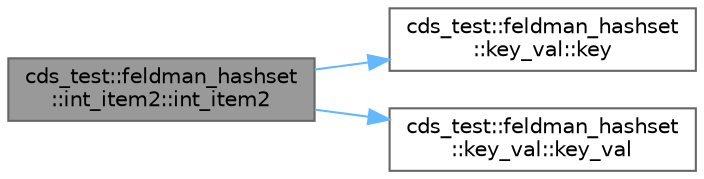 digraph "cds_test::feldman_hashset::int_item2::int_item2"
{
 // LATEX_PDF_SIZE
  bgcolor="transparent";
  edge [fontname=Helvetica,fontsize=10,labelfontname=Helvetica,labelfontsize=10];
  node [fontname=Helvetica,fontsize=10,shape=box,height=0.2,width=0.4];
  rankdir="LR";
  Node1 [id="Node000001",label="cds_test::feldman_hashset\l::int_item2::int_item2",height=0.2,width=0.4,color="gray40", fillcolor="grey60", style="filled", fontcolor="black",tooltip=" "];
  Node1 -> Node2 [id="edge3_Node000001_Node000002",color="steelblue1",style="solid",tooltip=" "];
  Node2 [id="Node000002",label="cds_test::feldman_hashset\l::key_val::key",height=0.2,width=0.4,color="grey40", fillcolor="white", style="filled",URL="$structcds__test_1_1feldman__hashset_1_1key__val.html#af565ea743c1962d598c3733dc2b0f697",tooltip=" "];
  Node1 -> Node3 [id="edge4_Node000001_Node000003",color="steelblue1",style="solid",tooltip=" "];
  Node3 [id="Node000003",label="cds_test::feldman_hashset\l::key_val::key_val",height=0.2,width=0.4,color="grey40", fillcolor="white", style="filled",URL="$structcds__test_1_1feldman__hashset_1_1key__val.html#a80e5315473773906378c753efa32d143",tooltip=" "];
}
